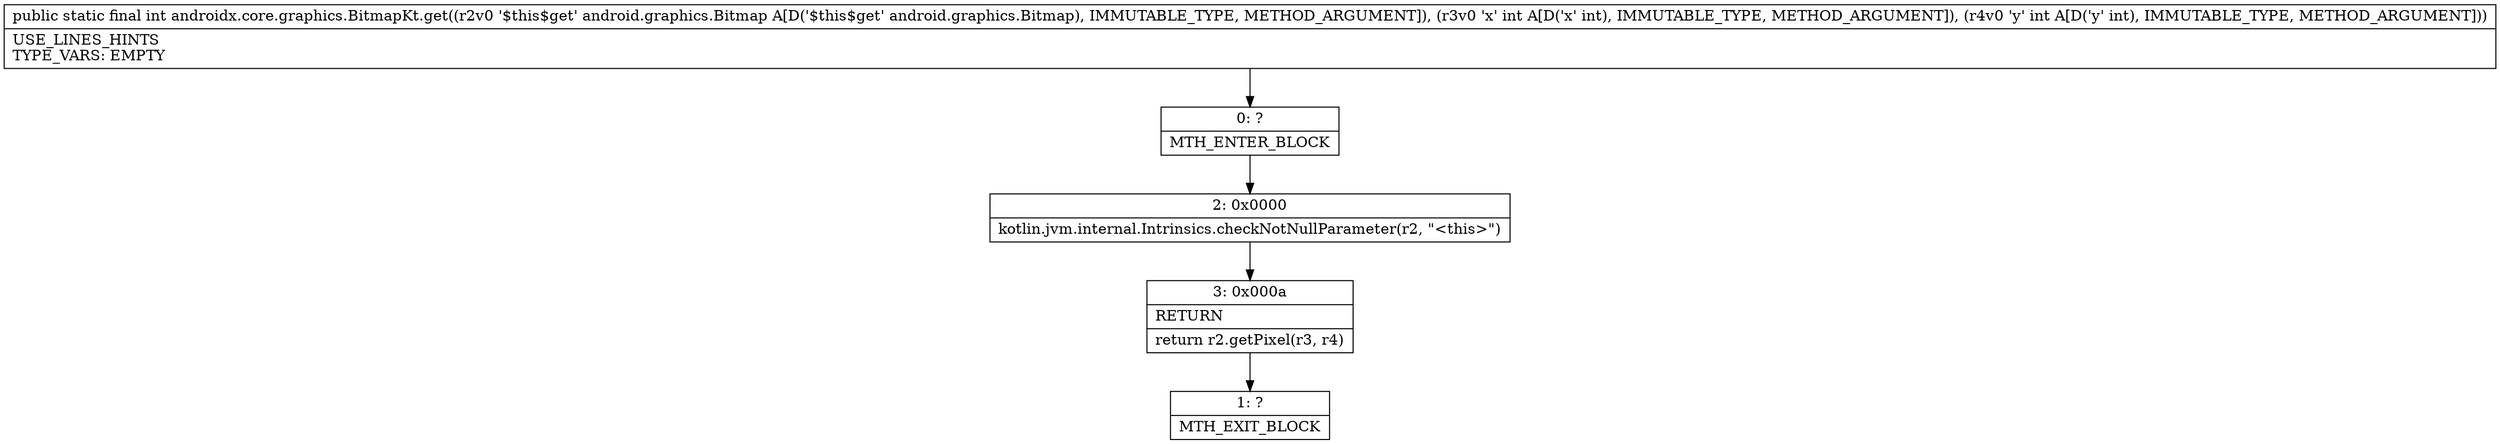 digraph "CFG forandroidx.core.graphics.BitmapKt.get(Landroid\/graphics\/Bitmap;II)I" {
Node_0 [shape=record,label="{0\:\ ?|MTH_ENTER_BLOCK\l}"];
Node_2 [shape=record,label="{2\:\ 0x0000|kotlin.jvm.internal.Intrinsics.checkNotNullParameter(r2, \"\<this\>\")\l}"];
Node_3 [shape=record,label="{3\:\ 0x000a|RETURN\l|return r2.getPixel(r3, r4)\l}"];
Node_1 [shape=record,label="{1\:\ ?|MTH_EXIT_BLOCK\l}"];
MethodNode[shape=record,label="{public static final int androidx.core.graphics.BitmapKt.get((r2v0 '$this$get' android.graphics.Bitmap A[D('$this$get' android.graphics.Bitmap), IMMUTABLE_TYPE, METHOD_ARGUMENT]), (r3v0 'x' int A[D('x' int), IMMUTABLE_TYPE, METHOD_ARGUMENT]), (r4v0 'y' int A[D('y' int), IMMUTABLE_TYPE, METHOD_ARGUMENT]))  | USE_LINES_HINTS\lTYPE_VARS: EMPTY\l}"];
MethodNode -> Node_0;Node_0 -> Node_2;
Node_2 -> Node_3;
Node_3 -> Node_1;
}

